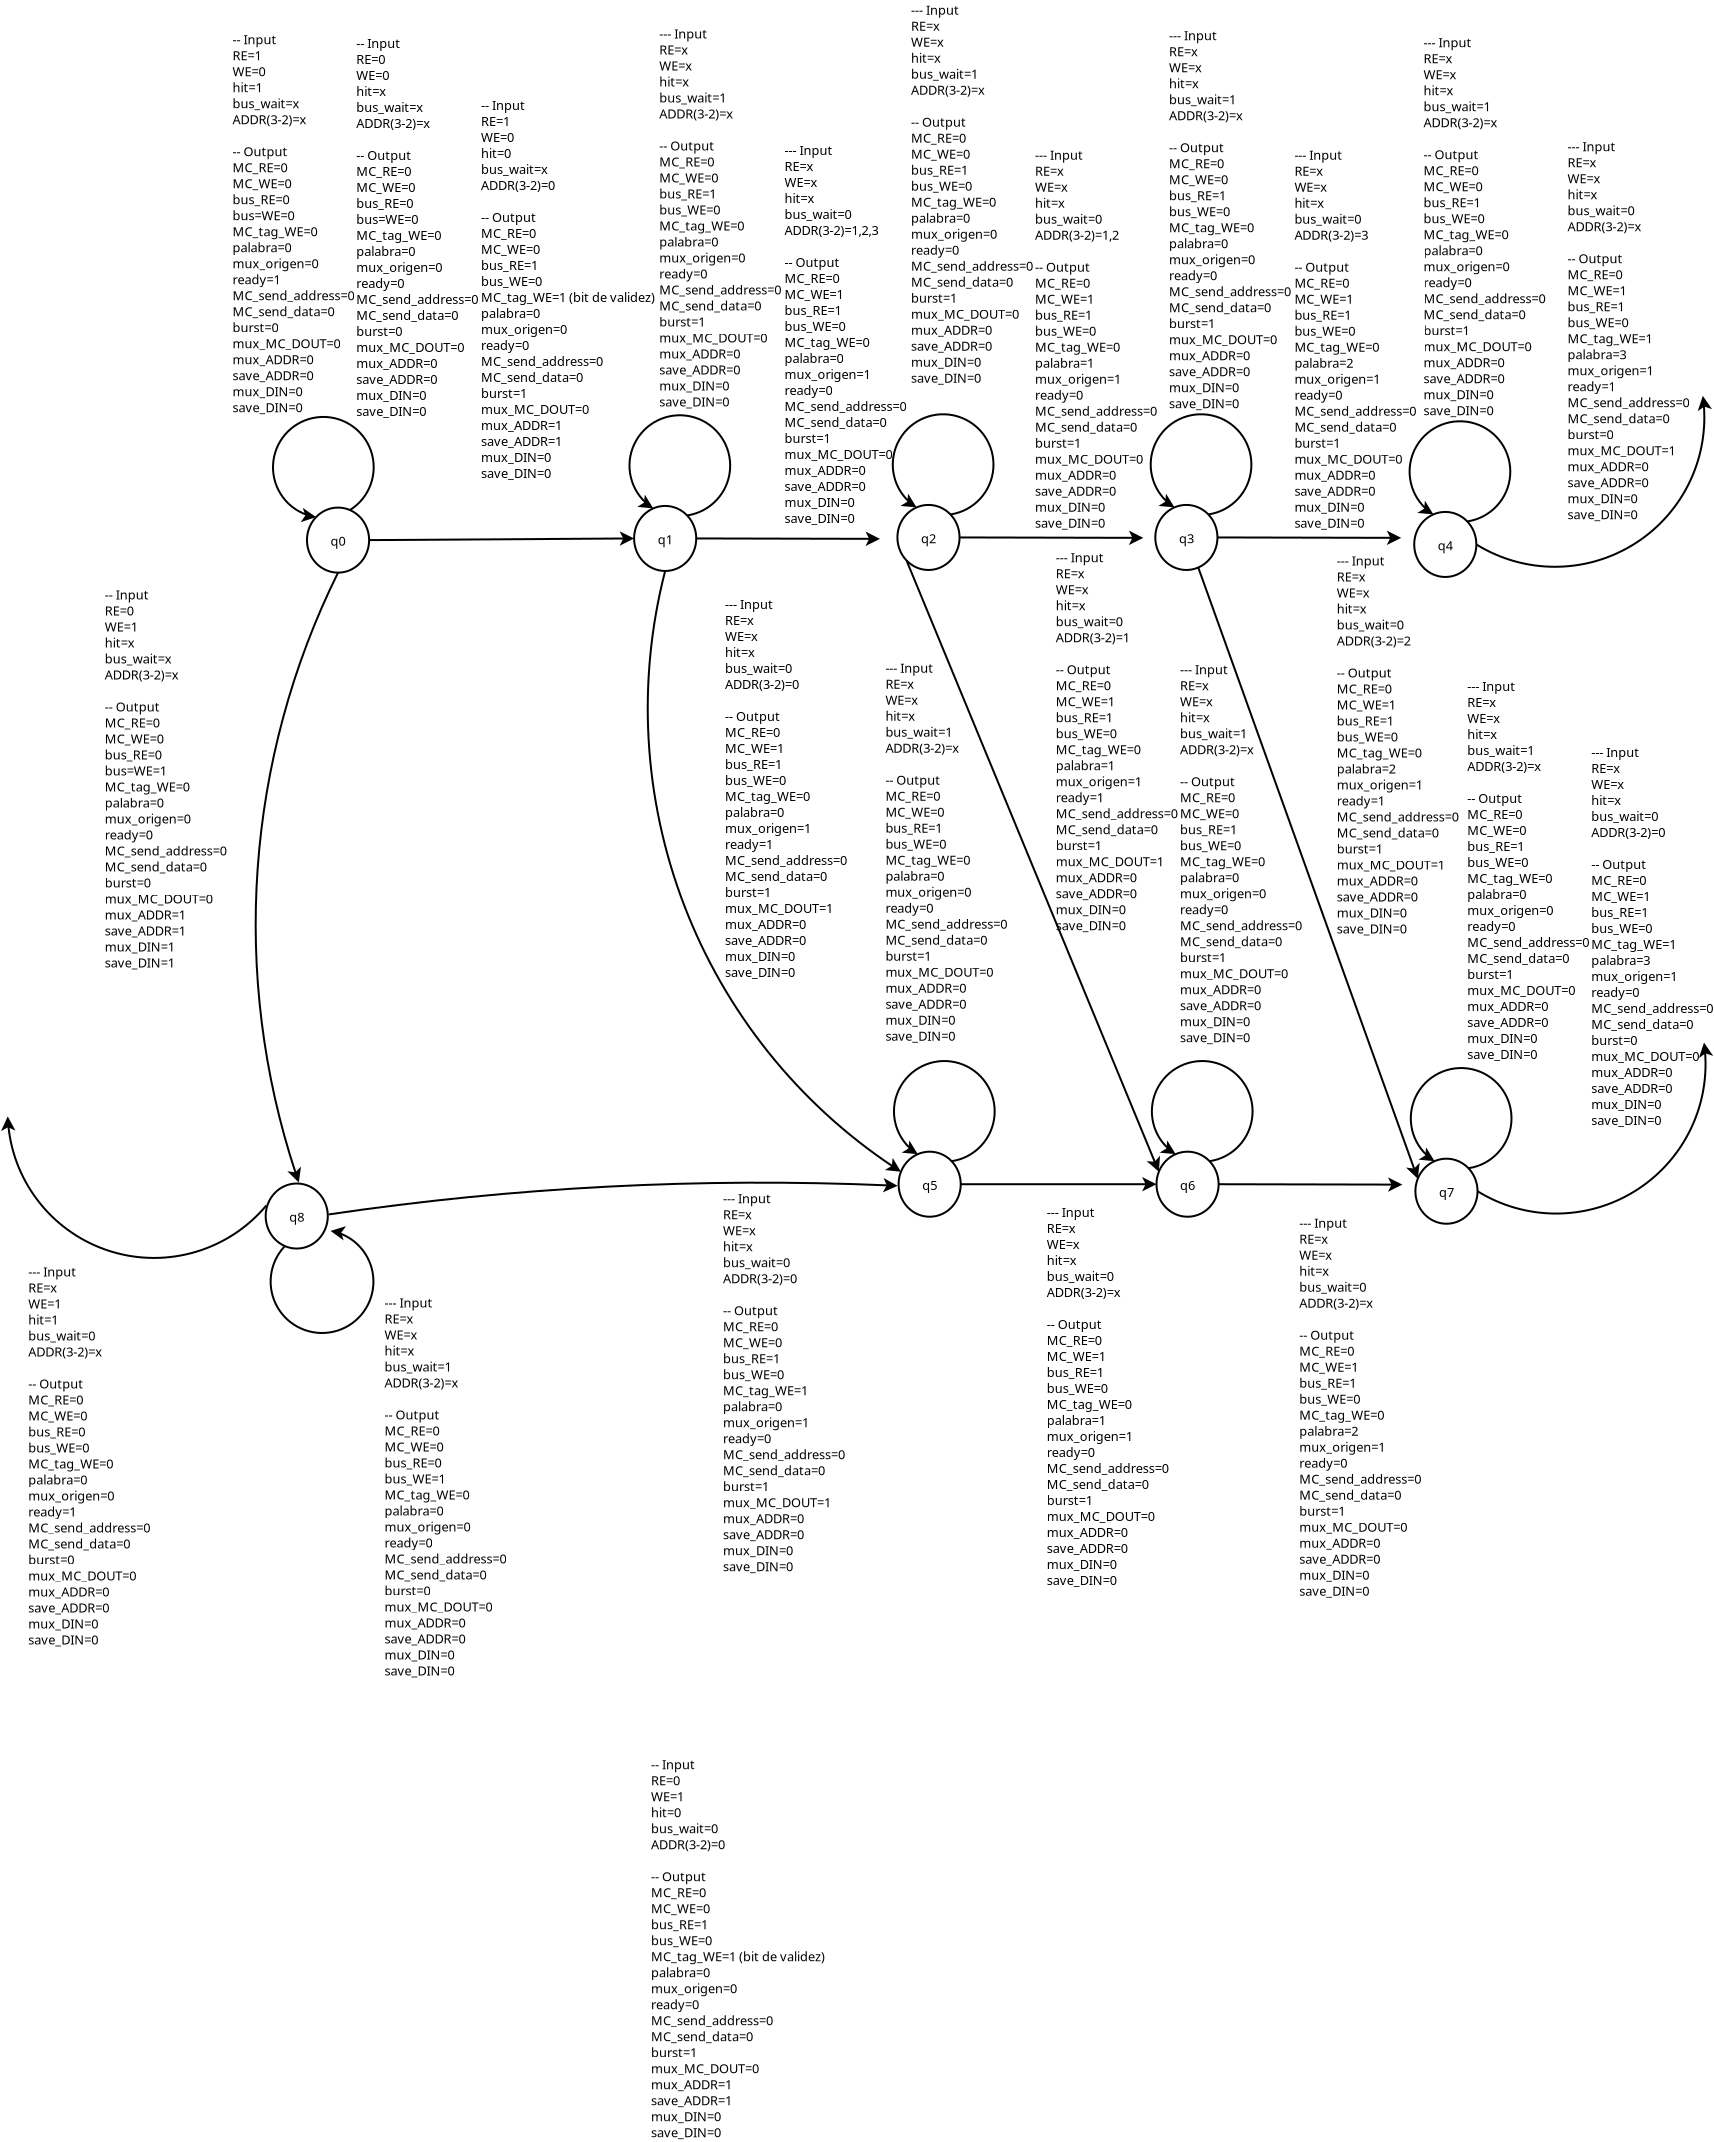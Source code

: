 <?xml version="1.0" encoding="UTF-8"?>
<dia:diagram xmlns:dia="http://www.lysator.liu.se/~alla/dia/">
  <dia:layer name="Fondo" visible="true" active="true">
    <dia:object type="Flowchart - Ellipse" version="0" id="O0">
      <dia:attribute name="obj_pos">
        <dia:point val="-0.003,13.686"/>
      </dia:attribute>
      <dia:attribute name="obj_bb">
        <dia:rectangle val="-0.053,13.636;3.154,16.989"/>
      </dia:attribute>
      <dia:attribute name="elem_corner">
        <dia:point val="-0.003,13.686"/>
      </dia:attribute>
      <dia:attribute name="elem_width">
        <dia:real val="3.107"/>
      </dia:attribute>
      <dia:attribute name="elem_height">
        <dia:real val="3.253"/>
      </dia:attribute>
      <dia:attribute name="show_background">
        <dia:boolean val="true"/>
      </dia:attribute>
      <dia:attribute name="padding">
        <dia:real val="0.354"/>
      </dia:attribute>
      <dia:attribute name="text">
        <dia:composite type="text">
          <dia:attribute name="string">
            <dia:string>#q0#</dia:string>
          </dia:attribute>
          <dia:attribute name="font">
            <dia:font family="sans" style="0" name="Helvetica"/>
          </dia:attribute>
          <dia:attribute name="height">
            <dia:real val="0.8"/>
          </dia:attribute>
          <dia:attribute name="pos">
            <dia:point val="1.55,15.552"/>
          </dia:attribute>
          <dia:attribute name="color">
            <dia:color val="#000000"/>
          </dia:attribute>
          <dia:attribute name="alignment">
            <dia:enum val="1"/>
          </dia:attribute>
        </dia:composite>
      </dia:attribute>
    </dia:object>
    <dia:object type="Flowchart - Ellipse" version="0" id="O1">
      <dia:attribute name="obj_pos">
        <dia:point val="16.353,13.603"/>
      </dia:attribute>
      <dia:attribute name="obj_bb">
        <dia:rectangle val="16.303,13.553;19.509,16.906"/>
      </dia:attribute>
      <dia:attribute name="elem_corner">
        <dia:point val="16.353,13.603"/>
      </dia:attribute>
      <dia:attribute name="elem_width">
        <dia:real val="3.107"/>
      </dia:attribute>
      <dia:attribute name="elem_height">
        <dia:real val="3.253"/>
      </dia:attribute>
      <dia:attribute name="show_background">
        <dia:boolean val="true"/>
      </dia:attribute>
      <dia:attribute name="padding">
        <dia:real val="0.354"/>
      </dia:attribute>
      <dia:attribute name="text">
        <dia:composite type="text">
          <dia:attribute name="string">
            <dia:string>#q1#</dia:string>
          </dia:attribute>
          <dia:attribute name="font">
            <dia:font family="sans" style="0" name="Helvetica"/>
          </dia:attribute>
          <dia:attribute name="height">
            <dia:real val="0.8"/>
          </dia:attribute>
          <dia:attribute name="pos">
            <dia:point val="17.906,15.469"/>
          </dia:attribute>
          <dia:attribute name="color">
            <dia:color val="#000000"/>
          </dia:attribute>
          <dia:attribute name="alignment">
            <dia:enum val="1"/>
          </dia:attribute>
        </dia:composite>
      </dia:attribute>
    </dia:object>
    <dia:object type="Standard - Text" version="1" id="O2">
      <dia:attribute name="obj_pos">
        <dia:point val="-3.731,-9.481"/>
      </dia:attribute>
      <dia:attribute name="obj_bb">
        <dia:rectangle val="-3.731,-10.121;2.179,9.052"/>
      </dia:attribute>
      <dia:attribute name="text">
        <dia:composite type="text">
          <dia:attribute name="string">
            <dia:string>#-- Input
RE=1
WE=0
hit=1
bus_wait=x
ADDR(3-2)=x

-- Output
MC_RE=0
MC_WE=0
bus_RE=0
bus=WE=0
MC_tag_WE=0
palabra=0
mux_origen=0
ready=1
MC_send_address=0
MC_send_data=0
burst=0
mux_MC_DOUT=0
mux_ADDR=0
save_ADDR=0
mux_DIN=0
save_DIN=0#</dia:string>
          </dia:attribute>
          <dia:attribute name="font">
            <dia:font family="sans" style="0" name="Helvetica"/>
          </dia:attribute>
          <dia:attribute name="height">
            <dia:real val="0.8"/>
          </dia:attribute>
          <dia:attribute name="pos">
            <dia:point val="-3.731,-9.481"/>
          </dia:attribute>
          <dia:attribute name="color">
            <dia:color val="#000000"/>
          </dia:attribute>
          <dia:attribute name="alignment">
            <dia:enum val="0"/>
          </dia:attribute>
        </dia:composite>
      </dia:attribute>
      <dia:attribute name="valign">
        <dia:enum val="3"/>
      </dia:attribute>
    </dia:object>
    <dia:object type="Standard - Arc" version="0" id="O3">
      <dia:attribute name="obj_pos">
        <dia:point val="2.145,13.809"/>
      </dia:attribute>
      <dia:attribute name="obj_bb">
        <dia:rectangle val="-1.751,9.103;3.384,14.415"/>
      </dia:attribute>
      <dia:attribute name="conn_endpoints">
        <dia:point val="2.145,13.809"/>
        <dia:point val="0.452,14.162"/>
      </dia:attribute>
      <dia:attribute name="curve_distance">
        <dia:real val="4.882"/>
      </dia:attribute>
      <dia:attribute name="end_arrow">
        <dia:enum val="22"/>
      </dia:attribute>
      <dia:attribute name="end_arrow_length">
        <dia:real val="0.5"/>
      </dia:attribute>
      <dia:attribute name="end_arrow_width">
        <dia:real val="0.5"/>
      </dia:attribute>
      <dia:connections>
        <dia:connection handle="0" to="O0" connection="3"/>
        <dia:connection handle="1" to="O0" connection="6"/>
      </dia:connections>
    </dia:object>
    <dia:object type="Standard - Line" version="0" id="O4">
      <dia:attribute name="obj_pos">
        <dia:point val="3.104,15.312"/>
      </dia:attribute>
      <dia:attribute name="obj_bb">
        <dia:rectangle val="3.054,14.871;16.464,15.595"/>
      </dia:attribute>
      <dia:attribute name="conn_endpoints">
        <dia:point val="3.104,15.312"/>
        <dia:point val="16.353,15.229"/>
      </dia:attribute>
      <dia:attribute name="numcp">
        <dia:int val="1"/>
      </dia:attribute>
      <dia:attribute name="end_arrow">
        <dia:enum val="22"/>
      </dia:attribute>
      <dia:attribute name="end_arrow_length">
        <dia:real val="0.5"/>
      </dia:attribute>
      <dia:attribute name="end_arrow_width">
        <dia:real val="0.5"/>
      </dia:attribute>
      <dia:connections>
        <dia:connection handle="0" to="O0" connection="0"/>
        <dia:connection handle="1" to="O1" connection="8"/>
      </dia:connections>
    </dia:object>
    <dia:object type="Standard - Text" version="1" id="O5">
      <dia:attribute name="obj_pos">
        <dia:point val="8.696,-6.196"/>
      </dia:attribute>
      <dia:attribute name="obj_bb">
        <dia:rectangle val="8.696,-6.836;17.359,12.336"/>
      </dia:attribute>
      <dia:attribute name="text">
        <dia:composite type="text">
          <dia:attribute name="string">
            <dia:string>#-- Input
RE=1
WE=0
hit=0
bus_wait=x
ADDR(3-2)=0

-- Output
MC_RE=0
MC_WE=0
bus_RE=1
bus_WE=0
MC_tag_WE=1 (bit de validez)
palabra=0
mux_origen=0
ready=0
MC_send_address=0
MC_send_data=0
burst=1
mux_MC_DOUT=0
mux_ADDR=1
save_ADDR=1
mux_DIN=0
save_DIN=0#</dia:string>
          </dia:attribute>
          <dia:attribute name="font">
            <dia:font family="sans" style="0" name="Helvetica"/>
          </dia:attribute>
          <dia:attribute name="height">
            <dia:real val="0.8"/>
          </dia:attribute>
          <dia:attribute name="pos">
            <dia:point val="8.696,-6.196"/>
          </dia:attribute>
          <dia:attribute name="color">
            <dia:color val="#000000"/>
          </dia:attribute>
          <dia:attribute name="alignment">
            <dia:enum val="0"/>
          </dia:attribute>
        </dia:composite>
      </dia:attribute>
      <dia:attribute name="valign">
        <dia:enum val="3"/>
      </dia:attribute>
    </dia:object>
    <dia:object type="Standard - Line" version="0" id="O6">
      <dia:attribute name="obj_pos">
        <dia:point val="19.459,15.229"/>
      </dia:attribute>
      <dia:attribute name="obj_bb">
        <dia:rectangle val="19.409,14.887;28.76,15.61"/>
      </dia:attribute>
      <dia:attribute name="conn_endpoints">
        <dia:point val="19.459,15.229"/>
        <dia:point val="28.648,15.25"/>
      </dia:attribute>
      <dia:attribute name="numcp">
        <dia:int val="1"/>
      </dia:attribute>
      <dia:attribute name="end_arrow">
        <dia:enum val="22"/>
      </dia:attribute>
      <dia:attribute name="end_arrow_length">
        <dia:real val="0.5"/>
      </dia:attribute>
      <dia:attribute name="end_arrow_width">
        <dia:real val="0.5"/>
      </dia:attribute>
      <dia:connections>
        <dia:connection handle="0" to="O1" connection="0"/>
      </dia:connections>
    </dia:object>
    <dia:object type="Standard - Arc" version="0" id="O7">
      <dia:attribute name="obj_pos">
        <dia:point val="19.004,14.079"/>
      </dia:attribute>
      <dia:attribute name="obj_bb">
        <dia:rectangle val="16.072,9.02;21.208,14.138"/>
      </dia:attribute>
      <dia:attribute name="conn_endpoints">
        <dia:point val="19.004,14.079"/>
        <dia:point val="17.311,13.726"/>
      </dia:attribute>
      <dia:attribute name="curve_distance">
        <dia:real val="4.882"/>
      </dia:attribute>
      <dia:attribute name="end_arrow">
        <dia:enum val="22"/>
      </dia:attribute>
      <dia:attribute name="end_arrow_length">
        <dia:real val="0.5"/>
      </dia:attribute>
      <dia:attribute name="end_arrow_width">
        <dia:real val="0.5"/>
      </dia:attribute>
      <dia:connections>
        <dia:connection handle="0" to="O1" connection="2"/>
        <dia:connection handle="1" to="O1" connection="5"/>
      </dia:connections>
    </dia:object>
    <dia:object type="Standard - Text" version="1" id="O8">
      <dia:attribute name="obj_pos">
        <dia:point val="17.605,-9.767"/>
      </dia:attribute>
      <dia:attribute name="obj_bb">
        <dia:rectangle val="17.605,-10.407;23.515,8.766"/>
      </dia:attribute>
      <dia:attribute name="text">
        <dia:composite type="text">
          <dia:attribute name="string">
            <dia:string>#--- Input
RE=x
WE=x
hit=x
bus_wait=1
ADDR(3-2)=x

-- Output
MC_RE=0
MC_WE=0
bus_RE=1
bus_WE=0
MC_tag_WE=0
palabra=0
mux_origen=0
ready=0
MC_send_address=0
MC_send_data=0
burst=1
mux_MC_DOUT=0
mux_ADDR=0
save_ADDR=0
mux_DIN=0
save_DIN=0#</dia:string>
          </dia:attribute>
          <dia:attribute name="font">
            <dia:font family="sans" style="0" name="Helvetica"/>
          </dia:attribute>
          <dia:attribute name="height">
            <dia:real val="0.8"/>
          </dia:attribute>
          <dia:attribute name="pos">
            <dia:point val="17.605,-9.767"/>
          </dia:attribute>
          <dia:attribute name="color">
            <dia:color val="#000000"/>
          </dia:attribute>
          <dia:attribute name="alignment">
            <dia:enum val="0"/>
          </dia:attribute>
        </dia:composite>
      </dia:attribute>
      <dia:attribute name="valign">
        <dia:enum val="3"/>
      </dia:attribute>
    </dia:object>
    <dia:object type="Standard - Text" version="1" id="O9">
      <dia:attribute name="obj_pos">
        <dia:point val="23.871,-3.937"/>
      </dia:attribute>
      <dia:attribute name="obj_bb">
        <dia:rectangle val="23.871,-4.577;29.781,14.595"/>
      </dia:attribute>
      <dia:attribute name="text">
        <dia:composite type="text">
          <dia:attribute name="string">
            <dia:string>#--- Input
RE=x
WE=x
hit=x
bus_wait=0
ADDR(3-2)=1,2,3

-- Output
MC_RE=0
MC_WE=1
bus_RE=1
bus_WE=0
MC_tag_WE=0
palabra=0
mux_origen=1
ready=0
MC_send_address=0
MC_send_data=0
burst=1
mux_MC_DOUT=0
mux_ADDR=0
save_ADDR=0
mux_DIN=0
save_DIN=0#</dia:string>
          </dia:attribute>
          <dia:attribute name="font">
            <dia:font family="sans" style="0" name="Helvetica"/>
          </dia:attribute>
          <dia:attribute name="height">
            <dia:real val="0.8"/>
          </dia:attribute>
          <dia:attribute name="pos">
            <dia:point val="23.871,-3.937"/>
          </dia:attribute>
          <dia:attribute name="color">
            <dia:color val="#000000"/>
          </dia:attribute>
          <dia:attribute name="alignment">
            <dia:enum val="0"/>
          </dia:attribute>
        </dia:composite>
      </dia:attribute>
      <dia:attribute name="valign">
        <dia:enum val="3"/>
      </dia:attribute>
    </dia:object>
    <dia:object type="Flowchart - Ellipse" version="0" id="O10">
      <dia:attribute name="obj_pos">
        <dia:point val="29.519,13.553"/>
      </dia:attribute>
      <dia:attribute name="obj_bb">
        <dia:rectangle val="29.469,13.503;32.675,16.856"/>
      </dia:attribute>
      <dia:attribute name="elem_corner">
        <dia:point val="29.519,13.553"/>
      </dia:attribute>
      <dia:attribute name="elem_width">
        <dia:real val="3.107"/>
      </dia:attribute>
      <dia:attribute name="elem_height">
        <dia:real val="3.253"/>
      </dia:attribute>
      <dia:attribute name="show_background">
        <dia:boolean val="true"/>
      </dia:attribute>
      <dia:attribute name="padding">
        <dia:real val="0.354"/>
      </dia:attribute>
      <dia:attribute name="text">
        <dia:composite type="text">
          <dia:attribute name="string">
            <dia:string>#q2#</dia:string>
          </dia:attribute>
          <dia:attribute name="font">
            <dia:font family="sans" style="0" name="Helvetica"/>
          </dia:attribute>
          <dia:attribute name="height">
            <dia:real val="0.8"/>
          </dia:attribute>
          <dia:attribute name="pos">
            <dia:point val="31.072,15.419"/>
          </dia:attribute>
          <dia:attribute name="color">
            <dia:color val="#000000"/>
          </dia:attribute>
          <dia:attribute name="alignment">
            <dia:enum val="1"/>
          </dia:attribute>
        </dia:composite>
      </dia:attribute>
    </dia:object>
    <dia:object type="Standard - Line" version="0" id="O11">
      <dia:attribute name="obj_pos">
        <dia:point val="32.625,15.179"/>
      </dia:attribute>
      <dia:attribute name="obj_bb">
        <dia:rectangle val="32.575,14.837;41.926,15.56"/>
      </dia:attribute>
      <dia:attribute name="conn_endpoints">
        <dia:point val="32.625,15.179"/>
        <dia:point val="41.814,15.2"/>
      </dia:attribute>
      <dia:attribute name="numcp">
        <dia:int val="1"/>
      </dia:attribute>
      <dia:attribute name="end_arrow">
        <dia:enum val="22"/>
      </dia:attribute>
      <dia:attribute name="end_arrow_length">
        <dia:real val="0.5"/>
      </dia:attribute>
      <dia:attribute name="end_arrow_width">
        <dia:real val="0.5"/>
      </dia:attribute>
      <dia:connections>
        <dia:connection handle="0" to="O10" connection="0"/>
      </dia:connections>
    </dia:object>
    <dia:object type="Standard - Arc" version="0" id="O12">
      <dia:attribute name="obj_pos">
        <dia:point val="32.17,14.029"/>
      </dia:attribute>
      <dia:attribute name="obj_bb">
        <dia:rectangle val="29.238,8.97;34.374,14.088"/>
      </dia:attribute>
      <dia:attribute name="conn_endpoints">
        <dia:point val="32.17,14.029"/>
        <dia:point val="30.477,13.677"/>
      </dia:attribute>
      <dia:attribute name="curve_distance">
        <dia:real val="4.882"/>
      </dia:attribute>
      <dia:attribute name="end_arrow">
        <dia:enum val="22"/>
      </dia:attribute>
      <dia:attribute name="end_arrow_length">
        <dia:real val="0.5"/>
      </dia:attribute>
      <dia:attribute name="end_arrow_width">
        <dia:real val="0.5"/>
      </dia:attribute>
      <dia:connections>
        <dia:connection handle="0" to="O10" connection="2"/>
        <dia:connection handle="1" to="O10" connection="5"/>
      </dia:connections>
    </dia:object>
    <dia:object type="Standard - Text" version="1" id="O13">
      <dia:attribute name="obj_pos">
        <dia:point val="30.201,-10.958"/>
      </dia:attribute>
      <dia:attribute name="obj_bb">
        <dia:rectangle val="30.201,-11.598;36.111,7.574"/>
      </dia:attribute>
      <dia:attribute name="text">
        <dia:composite type="text">
          <dia:attribute name="string">
            <dia:string>#--- Input
RE=x
WE=x
hit=x
bus_wait=1
ADDR(3-2)=x

-- Output
MC_RE=0
MC_WE=0
bus_RE=1
bus_WE=0
MC_tag_WE=0
palabra=0
mux_origen=0
ready=0
MC_send_address=0
MC_send_data=0
burst=1
mux_MC_DOUT=0
mux_ADDR=0
save_ADDR=0
mux_DIN=0
save_DIN=0#</dia:string>
          </dia:attribute>
          <dia:attribute name="font">
            <dia:font family="sans" style="0" name="Helvetica"/>
          </dia:attribute>
          <dia:attribute name="height">
            <dia:real val="0.8"/>
          </dia:attribute>
          <dia:attribute name="pos">
            <dia:point val="30.201,-10.958"/>
          </dia:attribute>
          <dia:attribute name="color">
            <dia:color val="#000000"/>
          </dia:attribute>
          <dia:attribute name="alignment">
            <dia:enum val="0"/>
          </dia:attribute>
        </dia:composite>
      </dia:attribute>
      <dia:attribute name="valign">
        <dia:enum val="3"/>
      </dia:attribute>
    </dia:object>
    <dia:object type="Standard - Text" version="1" id="O14">
      <dia:attribute name="obj_pos">
        <dia:point val="36.401,-3.704"/>
      </dia:attribute>
      <dia:attribute name="obj_bb">
        <dia:rectangle val="36.401,-4.344;42.311,14.828"/>
      </dia:attribute>
      <dia:attribute name="text">
        <dia:composite type="text">
          <dia:attribute name="string">
            <dia:string>#--- Input
RE=x
WE=x
hit=x
bus_wait=0
ADDR(3-2)=1,2

-- Output
MC_RE=0
MC_WE=1
bus_RE=1
bus_WE=0
MC_tag_WE=0
palabra=1
mux_origen=1
ready=0
MC_send_address=0
MC_send_data=0
burst=1
mux_MC_DOUT=0
mux_ADDR=0
save_ADDR=0
mux_DIN=0
save_DIN=0#</dia:string>
          </dia:attribute>
          <dia:attribute name="font">
            <dia:font family="sans" style="0" name="Helvetica"/>
          </dia:attribute>
          <dia:attribute name="height">
            <dia:real val="0.8"/>
          </dia:attribute>
          <dia:attribute name="pos">
            <dia:point val="36.401,-3.704"/>
          </dia:attribute>
          <dia:attribute name="color">
            <dia:color val="#000000"/>
          </dia:attribute>
          <dia:attribute name="alignment">
            <dia:enum val="0"/>
          </dia:attribute>
        </dia:composite>
      </dia:attribute>
      <dia:attribute name="valign">
        <dia:enum val="3"/>
      </dia:attribute>
    </dia:object>
    <dia:object type="Flowchart - Ellipse" version="0" id="O15">
      <dia:attribute name="obj_pos">
        <dia:point val="42.414,13.553"/>
      </dia:attribute>
      <dia:attribute name="obj_bb">
        <dia:rectangle val="42.364,13.503;45.57,16.856"/>
      </dia:attribute>
      <dia:attribute name="elem_corner">
        <dia:point val="42.414,13.553"/>
      </dia:attribute>
      <dia:attribute name="elem_width">
        <dia:real val="3.107"/>
      </dia:attribute>
      <dia:attribute name="elem_height">
        <dia:real val="3.253"/>
      </dia:attribute>
      <dia:attribute name="show_background">
        <dia:boolean val="true"/>
      </dia:attribute>
      <dia:attribute name="padding">
        <dia:real val="0.354"/>
      </dia:attribute>
      <dia:attribute name="text">
        <dia:composite type="text">
          <dia:attribute name="string">
            <dia:string>#q3#</dia:string>
          </dia:attribute>
          <dia:attribute name="font">
            <dia:font family="sans" style="0" name="Helvetica"/>
          </dia:attribute>
          <dia:attribute name="height">
            <dia:real val="0.8"/>
          </dia:attribute>
          <dia:attribute name="pos">
            <dia:point val="43.967,15.419"/>
          </dia:attribute>
          <dia:attribute name="color">
            <dia:color val="#000000"/>
          </dia:attribute>
          <dia:attribute name="alignment">
            <dia:enum val="1"/>
          </dia:attribute>
        </dia:composite>
      </dia:attribute>
    </dia:object>
    <dia:object type="Standard - Line" version="0" id="O16">
      <dia:attribute name="obj_pos">
        <dia:point val="45.52,15.179"/>
      </dia:attribute>
      <dia:attribute name="obj_bb">
        <dia:rectangle val="45.47,14.837;54.821,15.56"/>
      </dia:attribute>
      <dia:attribute name="conn_endpoints">
        <dia:point val="45.52,15.179"/>
        <dia:point val="54.709,15.2"/>
      </dia:attribute>
      <dia:attribute name="numcp">
        <dia:int val="1"/>
      </dia:attribute>
      <dia:attribute name="end_arrow">
        <dia:enum val="22"/>
      </dia:attribute>
      <dia:attribute name="end_arrow_length">
        <dia:real val="0.5"/>
      </dia:attribute>
      <dia:attribute name="end_arrow_width">
        <dia:real val="0.5"/>
      </dia:attribute>
      <dia:connections>
        <dia:connection handle="0" to="O15" connection="0"/>
      </dia:connections>
    </dia:object>
    <dia:object type="Standard - Arc" version="0" id="O17">
      <dia:attribute name="obj_pos">
        <dia:point val="45.065,14.029"/>
      </dia:attribute>
      <dia:attribute name="obj_bb">
        <dia:rectangle val="42.133,8.97;47.269,14.088"/>
      </dia:attribute>
      <dia:attribute name="conn_endpoints">
        <dia:point val="45.065,14.029"/>
        <dia:point val="43.373,13.677"/>
      </dia:attribute>
      <dia:attribute name="curve_distance">
        <dia:real val="4.882"/>
      </dia:attribute>
      <dia:attribute name="end_arrow">
        <dia:enum val="22"/>
      </dia:attribute>
      <dia:attribute name="end_arrow_length">
        <dia:real val="0.5"/>
      </dia:attribute>
      <dia:attribute name="end_arrow_width">
        <dia:real val="0.5"/>
      </dia:attribute>
      <dia:connections>
        <dia:connection handle="0" to="O15" connection="2"/>
        <dia:connection handle="1" to="O15" connection="5"/>
      </dia:connections>
    </dia:object>
    <dia:object type="Standard - Text" version="1" id="O18">
      <dia:attribute name="obj_pos">
        <dia:point val="43.096,-9.685"/>
      </dia:attribute>
      <dia:attribute name="obj_bb">
        <dia:rectangle val="43.096,-10.325;49.006,8.847"/>
      </dia:attribute>
      <dia:attribute name="text">
        <dia:composite type="text">
          <dia:attribute name="string">
            <dia:string>#--- Input
RE=x
WE=x
hit=x
bus_wait=1
ADDR(3-2)=x

-- Output
MC_RE=0
MC_WE=0
bus_RE=1
bus_WE=0
MC_tag_WE=0
palabra=0
mux_origen=0
ready=0
MC_send_address=0
MC_send_data=0
burst=1
mux_MC_DOUT=0
mux_ADDR=0
save_ADDR=0
mux_DIN=0
save_DIN=0#</dia:string>
          </dia:attribute>
          <dia:attribute name="font">
            <dia:font family="sans" style="0" name="Helvetica"/>
          </dia:attribute>
          <dia:attribute name="height">
            <dia:real val="0.8"/>
          </dia:attribute>
          <dia:attribute name="pos">
            <dia:point val="43.096,-9.685"/>
          </dia:attribute>
          <dia:attribute name="color">
            <dia:color val="#000000"/>
          </dia:attribute>
          <dia:attribute name="alignment">
            <dia:enum val="0"/>
          </dia:attribute>
        </dia:composite>
      </dia:attribute>
      <dia:attribute name="valign">
        <dia:enum val="3"/>
      </dia:attribute>
    </dia:object>
    <dia:object type="Standard - Text" version="1" id="O19">
      <dia:attribute name="obj_pos">
        <dia:point val="49.367,-3.704"/>
      </dia:attribute>
      <dia:attribute name="obj_bb">
        <dia:rectangle val="49.367,-4.344;55.277,14.828"/>
      </dia:attribute>
      <dia:attribute name="text">
        <dia:composite type="text">
          <dia:attribute name="string">
            <dia:string>#--- Input
RE=x
WE=x
hit=x
bus_wait=0
ADDR(3-2)=3

-- Output
MC_RE=0
MC_WE=1
bus_RE=1
bus_WE=0
MC_tag_WE=0
palabra=2
mux_origen=1
ready=0
MC_send_address=0
MC_send_data=0
burst=1
mux_MC_DOUT=0
mux_ADDR=0
save_ADDR=0
mux_DIN=0
save_DIN=0#</dia:string>
          </dia:attribute>
          <dia:attribute name="font">
            <dia:font family="sans" style="0" name="Helvetica"/>
          </dia:attribute>
          <dia:attribute name="height">
            <dia:real val="0.8"/>
          </dia:attribute>
          <dia:attribute name="pos">
            <dia:point val="49.367,-3.704"/>
          </dia:attribute>
          <dia:attribute name="color">
            <dia:color val="#000000"/>
          </dia:attribute>
          <dia:attribute name="alignment">
            <dia:enum val="0"/>
          </dia:attribute>
        </dia:composite>
      </dia:attribute>
      <dia:attribute name="valign">
        <dia:enum val="3"/>
      </dia:attribute>
    </dia:object>
    <dia:object type="Flowchart - Ellipse" version="0" id="O20">
      <dia:attribute name="obj_pos">
        <dia:point val="55.359,13.903"/>
      </dia:attribute>
      <dia:attribute name="obj_bb">
        <dia:rectangle val="55.309,13.853;58.515,17.206"/>
      </dia:attribute>
      <dia:attribute name="elem_corner">
        <dia:point val="55.359,13.903"/>
      </dia:attribute>
      <dia:attribute name="elem_width">
        <dia:real val="3.107"/>
      </dia:attribute>
      <dia:attribute name="elem_height">
        <dia:real val="3.253"/>
      </dia:attribute>
      <dia:attribute name="show_background">
        <dia:boolean val="true"/>
      </dia:attribute>
      <dia:attribute name="padding">
        <dia:real val="0.354"/>
      </dia:attribute>
      <dia:attribute name="text">
        <dia:composite type="text">
          <dia:attribute name="string">
            <dia:string>#q4#</dia:string>
          </dia:attribute>
          <dia:attribute name="font">
            <dia:font family="sans" style="0" name="Helvetica"/>
          </dia:attribute>
          <dia:attribute name="height">
            <dia:real val="0.8"/>
          </dia:attribute>
          <dia:attribute name="pos">
            <dia:point val="56.912,15.769"/>
          </dia:attribute>
          <dia:attribute name="color">
            <dia:color val="#000000"/>
          </dia:attribute>
          <dia:attribute name="alignment">
            <dia:enum val="1"/>
          </dia:attribute>
        </dia:composite>
      </dia:attribute>
    </dia:object>
    <dia:object type="Standard - Arc" version="0" id="O21">
      <dia:attribute name="obj_pos">
        <dia:point val="58.01,14.379"/>
      </dia:attribute>
      <dia:attribute name="obj_bb">
        <dia:rectangle val="55.078,9.32;60.214,14.438"/>
      </dia:attribute>
      <dia:attribute name="conn_endpoints">
        <dia:point val="58.01,14.379"/>
        <dia:point val="56.318,14.027"/>
      </dia:attribute>
      <dia:attribute name="curve_distance">
        <dia:real val="4.882"/>
      </dia:attribute>
      <dia:attribute name="end_arrow">
        <dia:enum val="22"/>
      </dia:attribute>
      <dia:attribute name="end_arrow_length">
        <dia:real val="0.5"/>
      </dia:attribute>
      <dia:attribute name="end_arrow_width">
        <dia:real val="0.5"/>
      </dia:attribute>
      <dia:connections>
        <dia:connection handle="0" to="O20" connection="2"/>
        <dia:connection handle="1" to="O20" connection="5"/>
      </dia:connections>
    </dia:object>
    <dia:object type="Standard - Text" version="1" id="O22">
      <dia:attribute name="obj_pos">
        <dia:point val="55.829,-9.335"/>
      </dia:attribute>
      <dia:attribute name="obj_bb">
        <dia:rectangle val="55.829,-9.975;61.739,9.197"/>
      </dia:attribute>
      <dia:attribute name="text">
        <dia:composite type="text">
          <dia:attribute name="string">
            <dia:string>#--- Input
RE=x
WE=x
hit=x
bus_wait=1
ADDR(3-2)=x

-- Output
MC_RE=0
MC_WE=0
bus_RE=1
bus_WE=0
MC_tag_WE=0
palabra=0
mux_origen=0
ready=0
MC_send_address=0
MC_send_data=0
burst=1
mux_MC_DOUT=0
mux_ADDR=0
save_ADDR=0
mux_DIN=0
save_DIN=0#</dia:string>
          </dia:attribute>
          <dia:attribute name="font">
            <dia:font family="sans" style="0" name="Helvetica"/>
          </dia:attribute>
          <dia:attribute name="height">
            <dia:real val="0.8"/>
          </dia:attribute>
          <dia:attribute name="pos">
            <dia:point val="55.829,-9.335"/>
          </dia:attribute>
          <dia:attribute name="color">
            <dia:color val="#000000"/>
          </dia:attribute>
          <dia:attribute name="alignment">
            <dia:enum val="0"/>
          </dia:attribute>
        </dia:composite>
      </dia:attribute>
      <dia:attribute name="valign">
        <dia:enum val="3"/>
      </dia:attribute>
    </dia:object>
    <dia:object type="Standard - Text" version="1" id="O23">
      <dia:attribute name="obj_pos">
        <dia:point val="63.019,-4.132"/>
      </dia:attribute>
      <dia:attribute name="obj_bb">
        <dia:rectangle val="63.019,-4.772;68.929,14.401"/>
      </dia:attribute>
      <dia:attribute name="text">
        <dia:composite type="text">
          <dia:attribute name="string">
            <dia:string>#--- Input
RE=x
WE=x
hit=x
bus_wait=0
ADDR(3-2)=x

-- Output
MC_RE=0
MC_WE=1
bus_RE=1
bus_WE=0
MC_tag_WE=1
palabra=3
mux_origen=1
ready=1
MC_send_address=0
MC_send_data=0
burst=0
mux_MC_DOUT=1
mux_ADDR=0
save_ADDR=0
mux_DIN=0
save_DIN=0#</dia:string>
          </dia:attribute>
          <dia:attribute name="font">
            <dia:font family="sans" style="0" name="Helvetica"/>
          </dia:attribute>
          <dia:attribute name="height">
            <dia:real val="0.8"/>
          </dia:attribute>
          <dia:attribute name="pos">
            <dia:point val="63.019,-4.132"/>
          </dia:attribute>
          <dia:attribute name="color">
            <dia:color val="#000000"/>
          </dia:attribute>
          <dia:attribute name="alignment">
            <dia:enum val="0"/>
          </dia:attribute>
        </dia:composite>
      </dia:attribute>
      <dia:attribute name="valign">
        <dia:enum val="3"/>
      </dia:attribute>
    </dia:object>
    <dia:object type="Standard - Arc" version="0" id="O24">
      <dia:attribute name="obj_pos">
        <dia:point val="58.465,15.529"/>
      </dia:attribute>
      <dia:attribute name="obj_bb">
        <dia:rectangle val="58.396,8.031;70.251,16.697"/>
      </dia:attribute>
      <dia:attribute name="conn_endpoints">
        <dia:point val="58.465,15.529"/>
        <dia:point val="69.788,8.1"/>
      </dia:attribute>
      <dia:attribute name="curve_distance">
        <dia:real val="4.315"/>
      </dia:attribute>
      <dia:attribute name="end_arrow">
        <dia:enum val="22"/>
      </dia:attribute>
      <dia:attribute name="end_arrow_length">
        <dia:real val="0.5"/>
      </dia:attribute>
      <dia:attribute name="end_arrow_width">
        <dia:real val="0.5"/>
      </dia:attribute>
      <dia:connections>
        <dia:connection handle="0" to="O20" connection="0"/>
      </dia:connections>
    </dia:object>
    <dia:object type="Standard - Text" version="1" id="O25">
      <dia:attribute name="obj_pos">
        <dia:point val="20.902,18.761"/>
      </dia:attribute>
      <dia:attribute name="obj_bb">
        <dia:rectangle val="20.902,18.121;26.812,37.294"/>
      </dia:attribute>
      <dia:attribute name="text">
        <dia:composite type="text">
          <dia:attribute name="string">
            <dia:string>#--- Input
RE=x
WE=x
hit=x
bus_wait=0
ADDR(3-2)=0

-- Output
MC_RE=0
MC_WE=1
bus_RE=1
bus_WE=0
MC_tag_WE=0
palabra=0
mux_origen=1
ready=1
MC_send_address=0
MC_send_data=0
burst=1
mux_MC_DOUT=1
mux_ADDR=0
save_ADDR=0
mux_DIN=0
save_DIN=0#</dia:string>
          </dia:attribute>
          <dia:attribute name="font">
            <dia:font family="sans" style="0" name="Helvetica"/>
          </dia:attribute>
          <dia:attribute name="height">
            <dia:real val="0.8"/>
          </dia:attribute>
          <dia:attribute name="pos">
            <dia:point val="20.902,18.761"/>
          </dia:attribute>
          <dia:attribute name="color">
            <dia:color val="#000000"/>
          </dia:attribute>
          <dia:attribute name="alignment">
            <dia:enum val="0"/>
          </dia:attribute>
        </dia:composite>
      </dia:attribute>
      <dia:attribute name="valign">
        <dia:enum val="3"/>
      </dia:attribute>
    </dia:object>
    <dia:object type="Flowchart - Ellipse" version="0" id="O26">
      <dia:attribute name="obj_pos">
        <dia:point val="29.578,45.891"/>
      </dia:attribute>
      <dia:attribute name="obj_bb">
        <dia:rectangle val="29.528,45.841;32.735,49.194"/>
      </dia:attribute>
      <dia:attribute name="elem_corner">
        <dia:point val="29.578,45.891"/>
      </dia:attribute>
      <dia:attribute name="elem_width">
        <dia:real val="3.107"/>
      </dia:attribute>
      <dia:attribute name="elem_height">
        <dia:real val="3.253"/>
      </dia:attribute>
      <dia:attribute name="show_background">
        <dia:boolean val="true"/>
      </dia:attribute>
      <dia:attribute name="padding">
        <dia:real val="0.354"/>
      </dia:attribute>
      <dia:attribute name="text">
        <dia:composite type="text">
          <dia:attribute name="string">
            <dia:string>#q5#</dia:string>
          </dia:attribute>
          <dia:attribute name="font">
            <dia:font family="sans" style="0" name="Helvetica"/>
          </dia:attribute>
          <dia:attribute name="height">
            <dia:real val="0.8"/>
          </dia:attribute>
          <dia:attribute name="pos">
            <dia:point val="31.131,47.758"/>
          </dia:attribute>
          <dia:attribute name="color">
            <dia:color val="#000000"/>
          </dia:attribute>
          <dia:attribute name="alignment">
            <dia:enum val="1"/>
          </dia:attribute>
        </dia:composite>
      </dia:attribute>
    </dia:object>
    <dia:object type="Standard - Line" version="0" id="O27">
      <dia:attribute name="obj_pos">
        <dia:point val="32.685,47.518"/>
      </dia:attribute>
      <dia:attribute name="obj_bb">
        <dia:rectangle val="32.635,47.156;42.585,47.88"/>
      </dia:attribute>
      <dia:attribute name="conn_endpoints">
        <dia:point val="32.685,47.518"/>
        <dia:point val="42.473,47.518"/>
      </dia:attribute>
      <dia:attribute name="numcp">
        <dia:int val="1"/>
      </dia:attribute>
      <dia:attribute name="end_arrow">
        <dia:enum val="22"/>
      </dia:attribute>
      <dia:attribute name="end_arrow_length">
        <dia:real val="0.5"/>
      </dia:attribute>
      <dia:attribute name="end_arrow_width">
        <dia:real val="0.5"/>
      </dia:attribute>
      <dia:connections>
        <dia:connection handle="0" to="O26" connection="0"/>
        <dia:connection handle="1" to="O31" connection="8"/>
      </dia:connections>
    </dia:object>
    <dia:object type="Standard - Arc" version="0" id="O28">
      <dia:attribute name="obj_pos">
        <dia:point val="32.23,46.367"/>
      </dia:attribute>
      <dia:attribute name="obj_bb">
        <dia:rectangle val="29.298,41.309;34.433,46.427"/>
      </dia:attribute>
      <dia:attribute name="conn_endpoints">
        <dia:point val="32.23,46.367"/>
        <dia:point val="30.537,46.015"/>
      </dia:attribute>
      <dia:attribute name="curve_distance">
        <dia:real val="4.882"/>
      </dia:attribute>
      <dia:attribute name="end_arrow">
        <dia:enum val="22"/>
      </dia:attribute>
      <dia:attribute name="end_arrow_length">
        <dia:real val="0.5"/>
      </dia:attribute>
      <dia:attribute name="end_arrow_width">
        <dia:real val="0.5"/>
      </dia:attribute>
      <dia:connections>
        <dia:connection handle="0" to="O26" connection="2"/>
        <dia:connection handle="1" to="O26" connection="5"/>
      </dia:connections>
    </dia:object>
    <dia:object type="Standard - Text" version="1" id="O29">
      <dia:attribute name="obj_pos">
        <dia:point val="28.917,21.946"/>
      </dia:attribute>
      <dia:attribute name="obj_bb">
        <dia:rectangle val="28.917,21.306;34.827,40.478"/>
      </dia:attribute>
      <dia:attribute name="text">
        <dia:composite type="text">
          <dia:attribute name="string">
            <dia:string>#--- Input
RE=x
WE=x
hit=x
bus_wait=1
ADDR(3-2)=x

-- Output
MC_RE=0
MC_WE=0
bus_RE=1
bus_WE=0
MC_tag_WE=0
palabra=0
mux_origen=0
ready=0
MC_send_address=0
MC_send_data=0
burst=1
mux_MC_DOUT=0
mux_ADDR=0
save_ADDR=0
mux_DIN=0
save_DIN=0#</dia:string>
          </dia:attribute>
          <dia:attribute name="font">
            <dia:font family="sans" style="0" name="Helvetica"/>
          </dia:attribute>
          <dia:attribute name="height">
            <dia:real val="0.8"/>
          </dia:attribute>
          <dia:attribute name="pos">
            <dia:point val="28.917,21.946"/>
          </dia:attribute>
          <dia:attribute name="color">
            <dia:color val="#000000"/>
          </dia:attribute>
          <dia:attribute name="alignment">
            <dia:enum val="0"/>
          </dia:attribute>
        </dia:composite>
      </dia:attribute>
      <dia:attribute name="valign">
        <dia:enum val="3"/>
      </dia:attribute>
    </dia:object>
    <dia:object type="Standard - Text" version="1" id="O30">
      <dia:attribute name="obj_pos">
        <dia:point val="36.986,49.162"/>
      </dia:attribute>
      <dia:attribute name="obj_bb">
        <dia:rectangle val="36.986,48.522;42.896,67.694"/>
      </dia:attribute>
      <dia:attribute name="text">
        <dia:composite type="text">
          <dia:attribute name="string">
            <dia:string>#--- Input
RE=x
WE=x
hit=x
bus_wait=0
ADDR(3-2)=x

-- Output
MC_RE=0
MC_WE=1
bus_RE=1
bus_WE=0
MC_tag_WE=0
palabra=1
mux_origen=1
ready=0
MC_send_address=0
MC_send_data=0
burst=1
mux_MC_DOUT=0
mux_ADDR=0
save_ADDR=0
mux_DIN=0
save_DIN=0#</dia:string>
          </dia:attribute>
          <dia:attribute name="font">
            <dia:font family="sans" style="0" name="Helvetica"/>
          </dia:attribute>
          <dia:attribute name="height">
            <dia:real val="0.8"/>
          </dia:attribute>
          <dia:attribute name="pos">
            <dia:point val="36.986,49.162"/>
          </dia:attribute>
          <dia:attribute name="color">
            <dia:color val="#000000"/>
          </dia:attribute>
          <dia:attribute name="alignment">
            <dia:enum val="0"/>
          </dia:attribute>
        </dia:composite>
      </dia:attribute>
      <dia:attribute name="valign">
        <dia:enum val="3"/>
      </dia:attribute>
    </dia:object>
    <dia:object type="Flowchart - Ellipse" version="0" id="O31">
      <dia:attribute name="obj_pos">
        <dia:point val="42.473,45.891"/>
      </dia:attribute>
      <dia:attribute name="obj_bb">
        <dia:rectangle val="42.423,45.841;45.63,49.194"/>
      </dia:attribute>
      <dia:attribute name="elem_corner">
        <dia:point val="42.473,45.891"/>
      </dia:attribute>
      <dia:attribute name="elem_width">
        <dia:real val="3.107"/>
      </dia:attribute>
      <dia:attribute name="elem_height">
        <dia:real val="3.253"/>
      </dia:attribute>
      <dia:attribute name="show_background">
        <dia:boolean val="true"/>
      </dia:attribute>
      <dia:attribute name="padding">
        <dia:real val="0.354"/>
      </dia:attribute>
      <dia:attribute name="text">
        <dia:composite type="text">
          <dia:attribute name="string">
            <dia:string>#q6#</dia:string>
          </dia:attribute>
          <dia:attribute name="font">
            <dia:font family="sans" style="0" name="Helvetica"/>
          </dia:attribute>
          <dia:attribute name="height">
            <dia:real val="0.8"/>
          </dia:attribute>
          <dia:attribute name="pos">
            <dia:point val="44.026,47.758"/>
          </dia:attribute>
          <dia:attribute name="color">
            <dia:color val="#000000"/>
          </dia:attribute>
          <dia:attribute name="alignment">
            <dia:enum val="1"/>
          </dia:attribute>
        </dia:composite>
      </dia:attribute>
    </dia:object>
    <dia:object type="Standard - Line" version="0" id="O32">
      <dia:attribute name="obj_pos">
        <dia:point val="45.58,47.518"/>
      </dia:attribute>
      <dia:attribute name="obj_bb">
        <dia:rectangle val="45.53,47.175;54.881,47.899"/>
      </dia:attribute>
      <dia:attribute name="conn_endpoints">
        <dia:point val="45.58,47.518"/>
        <dia:point val="54.769,47.538"/>
      </dia:attribute>
      <dia:attribute name="numcp">
        <dia:int val="1"/>
      </dia:attribute>
      <dia:attribute name="end_arrow">
        <dia:enum val="22"/>
      </dia:attribute>
      <dia:attribute name="end_arrow_length">
        <dia:real val="0.5"/>
      </dia:attribute>
      <dia:attribute name="end_arrow_width">
        <dia:real val="0.5"/>
      </dia:attribute>
      <dia:connections>
        <dia:connection handle="0" to="O31" connection="0"/>
      </dia:connections>
    </dia:object>
    <dia:object type="Standard - Arc" version="0" id="O33">
      <dia:attribute name="obj_pos">
        <dia:point val="45.125,46.367"/>
      </dia:attribute>
      <dia:attribute name="obj_bb">
        <dia:rectangle val="42.193,41.309;47.328,46.427"/>
      </dia:attribute>
      <dia:attribute name="conn_endpoints">
        <dia:point val="45.125,46.367"/>
        <dia:point val="43.432,46.015"/>
      </dia:attribute>
      <dia:attribute name="curve_distance">
        <dia:real val="4.882"/>
      </dia:attribute>
      <dia:attribute name="end_arrow">
        <dia:enum val="22"/>
      </dia:attribute>
      <dia:attribute name="end_arrow_length">
        <dia:real val="0.5"/>
      </dia:attribute>
      <dia:attribute name="end_arrow_width">
        <dia:real val="0.5"/>
      </dia:attribute>
      <dia:connections>
        <dia:connection handle="0" to="O31" connection="2"/>
        <dia:connection handle="1" to="O31" connection="5"/>
      </dia:connections>
    </dia:object>
    <dia:object type="Standard - Text" version="1" id="O34">
      <dia:attribute name="obj_pos">
        <dia:point val="43.65,22.017"/>
      </dia:attribute>
      <dia:attribute name="obj_bb">
        <dia:rectangle val="43.65,21.377;49.56,40.549"/>
      </dia:attribute>
      <dia:attribute name="text">
        <dia:composite type="text">
          <dia:attribute name="string">
            <dia:string>#--- Input
RE=x
WE=x
hit=x
bus_wait=1
ADDR(3-2)=x

-- Output
MC_RE=0
MC_WE=0
bus_RE=1
bus_WE=0
MC_tag_WE=0
palabra=0
mux_origen=0
ready=0
MC_send_address=0
MC_send_data=0
burst=1
mux_MC_DOUT=0
mux_ADDR=0
save_ADDR=0
mux_DIN=0
save_DIN=0#</dia:string>
          </dia:attribute>
          <dia:attribute name="font">
            <dia:font family="sans" style="0" name="Helvetica"/>
          </dia:attribute>
          <dia:attribute name="height">
            <dia:real val="0.8"/>
          </dia:attribute>
          <dia:attribute name="pos">
            <dia:point val="43.65,22.017"/>
          </dia:attribute>
          <dia:attribute name="color">
            <dia:color val="#000000"/>
          </dia:attribute>
          <dia:attribute name="alignment">
            <dia:enum val="0"/>
          </dia:attribute>
        </dia:composite>
      </dia:attribute>
      <dia:attribute name="valign">
        <dia:enum val="3"/>
      </dia:attribute>
    </dia:object>
    <dia:object type="Standard - Text" version="1" id="O35">
      <dia:attribute name="obj_pos">
        <dia:point val="49.614,49.695"/>
      </dia:attribute>
      <dia:attribute name="obj_bb">
        <dia:rectangle val="49.614,49.055;55.524,68.228"/>
      </dia:attribute>
      <dia:attribute name="text">
        <dia:composite type="text">
          <dia:attribute name="string">
            <dia:string>#--- Input
RE=x
WE=x
hit=x
bus_wait=0
ADDR(3-2)=x

-- Output
MC_RE=0
MC_WE=1
bus_RE=1
bus_WE=0
MC_tag_WE=0
palabra=2
mux_origen=1
ready=0
MC_send_address=0
MC_send_data=0
burst=1
mux_MC_DOUT=0
mux_ADDR=0
save_ADDR=0
mux_DIN=0
save_DIN=0#</dia:string>
          </dia:attribute>
          <dia:attribute name="font">
            <dia:font family="sans" style="0" name="Helvetica"/>
          </dia:attribute>
          <dia:attribute name="height">
            <dia:real val="0.8"/>
          </dia:attribute>
          <dia:attribute name="pos">
            <dia:point val="49.614,49.695"/>
          </dia:attribute>
          <dia:attribute name="color">
            <dia:color val="#000000"/>
          </dia:attribute>
          <dia:attribute name="alignment">
            <dia:enum val="0"/>
          </dia:attribute>
        </dia:composite>
      </dia:attribute>
      <dia:attribute name="valign">
        <dia:enum val="3"/>
      </dia:attribute>
    </dia:object>
    <dia:object type="Flowchart - Ellipse" version="0" id="O36">
      <dia:attribute name="obj_pos">
        <dia:point val="55.418,46.241"/>
      </dia:attribute>
      <dia:attribute name="obj_bb">
        <dia:rectangle val="55.368,46.191;58.575,49.544"/>
      </dia:attribute>
      <dia:attribute name="elem_corner">
        <dia:point val="55.418,46.241"/>
      </dia:attribute>
      <dia:attribute name="elem_width">
        <dia:real val="3.107"/>
      </dia:attribute>
      <dia:attribute name="elem_height">
        <dia:real val="3.253"/>
      </dia:attribute>
      <dia:attribute name="show_background">
        <dia:boolean val="true"/>
      </dia:attribute>
      <dia:attribute name="padding">
        <dia:real val="0.354"/>
      </dia:attribute>
      <dia:attribute name="text">
        <dia:composite type="text">
          <dia:attribute name="string">
            <dia:string>#q7#</dia:string>
          </dia:attribute>
          <dia:attribute name="font">
            <dia:font family="sans" style="0" name="Helvetica"/>
          </dia:attribute>
          <dia:attribute name="height">
            <dia:real val="0.8"/>
          </dia:attribute>
          <dia:attribute name="pos">
            <dia:point val="56.971,48.108"/>
          </dia:attribute>
          <dia:attribute name="color">
            <dia:color val="#000000"/>
          </dia:attribute>
          <dia:attribute name="alignment">
            <dia:enum val="1"/>
          </dia:attribute>
        </dia:composite>
      </dia:attribute>
    </dia:object>
    <dia:object type="Standard - Arc" version="0" id="O37">
      <dia:attribute name="obj_pos">
        <dia:point val="58.07,46.718"/>
      </dia:attribute>
      <dia:attribute name="obj_bb">
        <dia:rectangle val="55.138,41.658;60.273,46.777"/>
      </dia:attribute>
      <dia:attribute name="conn_endpoints">
        <dia:point val="58.07,46.718"/>
        <dia:point val="56.377,46.365"/>
      </dia:attribute>
      <dia:attribute name="curve_distance">
        <dia:real val="4.882"/>
      </dia:attribute>
      <dia:attribute name="end_arrow">
        <dia:enum val="22"/>
      </dia:attribute>
      <dia:attribute name="end_arrow_length">
        <dia:real val="0.5"/>
      </dia:attribute>
      <dia:attribute name="end_arrow_width">
        <dia:real val="0.5"/>
      </dia:attribute>
      <dia:connections>
        <dia:connection handle="0" to="O36" connection="2"/>
        <dia:connection handle="1" to="O36" connection="5"/>
      </dia:connections>
    </dia:object>
    <dia:object type="Standard - Text" version="1" id="O38">
      <dia:attribute name="obj_pos">
        <dia:point val="58.01,22.861"/>
      </dia:attribute>
      <dia:attribute name="obj_bb">
        <dia:rectangle val="58.01,22.221;63.919,41.394"/>
      </dia:attribute>
      <dia:attribute name="text">
        <dia:composite type="text">
          <dia:attribute name="string">
            <dia:string>#--- Input
RE=x
WE=x
hit=x
bus_wait=1
ADDR(3-2)=x

-- Output
MC_RE=0
MC_WE=0
bus_RE=1
bus_WE=0
MC_tag_WE=0
palabra=0
mux_origen=0
ready=0
MC_send_address=0
MC_send_data=0
burst=1
mux_MC_DOUT=0
mux_ADDR=0
save_ADDR=0
mux_DIN=0
save_DIN=0#</dia:string>
          </dia:attribute>
          <dia:attribute name="font">
            <dia:font family="sans" style="0" name="Helvetica"/>
          </dia:attribute>
          <dia:attribute name="height">
            <dia:real val="0.8"/>
          </dia:attribute>
          <dia:attribute name="pos">
            <dia:point val="58.01,22.861"/>
          </dia:attribute>
          <dia:attribute name="color">
            <dia:color val="#000000"/>
          </dia:attribute>
          <dia:attribute name="alignment">
            <dia:enum val="0"/>
          </dia:attribute>
        </dia:composite>
      </dia:attribute>
      <dia:attribute name="valign">
        <dia:enum val="3"/>
      </dia:attribute>
    </dia:object>
    <dia:object type="Standard - Text" version="1" id="O39">
      <dia:attribute name="obj_pos">
        <dia:point val="64.21,26.156"/>
      </dia:attribute>
      <dia:attribute name="obj_bb">
        <dia:rectangle val="64.21,25.516;70.12,44.688"/>
      </dia:attribute>
      <dia:attribute name="text">
        <dia:composite type="text">
          <dia:attribute name="string">
            <dia:string>#--- Input
RE=x
WE=x
hit=x
bus_wait=0
ADDR(3-2)=0

-- Output
MC_RE=0
MC_WE=1
bus_RE=1
bus_WE=0
MC_tag_WE=1
palabra=3
mux_origen=1
ready=0
MC_send_address=0
MC_send_data=0
burst=0
mux_MC_DOUT=0
mux_ADDR=0
save_ADDR=0
mux_DIN=0
save_DIN=0#</dia:string>
          </dia:attribute>
          <dia:attribute name="font">
            <dia:font family="sans" style="0" name="Helvetica"/>
          </dia:attribute>
          <dia:attribute name="height">
            <dia:real val="0.8"/>
          </dia:attribute>
          <dia:attribute name="pos">
            <dia:point val="64.21,26.156"/>
          </dia:attribute>
          <dia:attribute name="color">
            <dia:color val="#000000"/>
          </dia:attribute>
          <dia:attribute name="alignment">
            <dia:enum val="0"/>
          </dia:attribute>
        </dia:composite>
      </dia:attribute>
      <dia:attribute name="valign">
        <dia:enum val="3"/>
      </dia:attribute>
    </dia:object>
    <dia:object type="Standard - Arc" version="0" id="O40">
      <dia:attribute name="obj_pos">
        <dia:point val="58.525,47.868"/>
      </dia:attribute>
      <dia:attribute name="obj_bb">
        <dia:rectangle val="58.456,40.369;70.31,49.035"/>
      </dia:attribute>
      <dia:attribute name="conn_endpoints">
        <dia:point val="58.525,47.868"/>
        <dia:point val="69.848,40.438"/>
      </dia:attribute>
      <dia:attribute name="curve_distance">
        <dia:real val="4.315"/>
      </dia:attribute>
      <dia:attribute name="end_arrow">
        <dia:enum val="22"/>
      </dia:attribute>
      <dia:attribute name="end_arrow_length">
        <dia:real val="0.5"/>
      </dia:attribute>
      <dia:attribute name="end_arrow_width">
        <dia:real val="0.5"/>
      </dia:attribute>
      <dia:connections>
        <dia:connection handle="0" to="O36" connection="0"/>
      </dia:connections>
    </dia:object>
    <dia:object type="Standard - Arc" version="0" id="O41">
      <dia:attribute name="obj_pos">
        <dia:point val="17.906,16.856"/>
      </dia:attribute>
      <dia:attribute name="obj_bb">
        <dia:rectangle val="16.986,16.791;29.761,46.96"/>
      </dia:attribute>
      <dia:attribute name="conn_endpoints">
        <dia:point val="17.906,16.856"/>
        <dia:point val="29.696,46.895"/>
      </dia:attribute>
      <dia:attribute name="curve_distance">
        <dia:real val="5.223"/>
      </dia:attribute>
      <dia:attribute name="end_arrow">
        <dia:enum val="22"/>
      </dia:attribute>
      <dia:attribute name="end_arrow_length">
        <dia:real val="0.5"/>
      </dia:attribute>
      <dia:attribute name="end_arrow_width">
        <dia:real val="0.5"/>
      </dia:attribute>
      <dia:connections>
        <dia:connection handle="0" to="O1" connection="12"/>
        <dia:connection handle="1" to="O26" connection="7"/>
      </dia:connections>
    </dia:object>
    <dia:object type="Standard - Line" version="0" id="O42">
      <dia:attribute name="obj_pos">
        <dia:point val="29.974,16.33"/>
      </dia:attribute>
      <dia:attribute name="obj_bb">
        <dia:rectangle val="29.908,16.264;42.702,46.999"/>
      </dia:attribute>
      <dia:attribute name="conn_endpoints">
        <dia:point val="29.974,16.33"/>
        <dia:point val="42.591,46.895"/>
      </dia:attribute>
      <dia:attribute name="numcp">
        <dia:int val="1"/>
      </dia:attribute>
      <dia:attribute name="end_arrow">
        <dia:enum val="22"/>
      </dia:attribute>
      <dia:attribute name="end_arrow_length">
        <dia:real val="0.5"/>
      </dia:attribute>
      <dia:attribute name="end_arrow_width">
        <dia:real val="0.5"/>
      </dia:attribute>
      <dia:connections>
        <dia:connection handle="0" to="O10" connection="10"/>
        <dia:connection handle="1" to="O31" connection="7"/>
      </dia:connections>
    </dia:object>
    <dia:object type="Standard - Text" version="1" id="O43">
      <dia:attribute name="obj_pos">
        <dia:point val="37.44,16.414"/>
      </dia:attribute>
      <dia:attribute name="obj_bb">
        <dia:rectangle val="37.44,15.774;43.35,34.946"/>
      </dia:attribute>
      <dia:attribute name="text">
        <dia:composite type="text">
          <dia:attribute name="string">
            <dia:string>#--- Input
RE=x
WE=x
hit=x
bus_wait=0
ADDR(3-2)=1

-- Output
MC_RE=0
MC_WE=1
bus_RE=1
bus_WE=0
MC_tag_WE=0
palabra=1
mux_origen=1
ready=1
MC_send_address=0
MC_send_data=0
burst=1
mux_MC_DOUT=1
mux_ADDR=0
save_ADDR=0
mux_DIN=0
save_DIN=0#</dia:string>
          </dia:attribute>
          <dia:attribute name="font">
            <dia:font family="sans" style="0" name="Helvetica"/>
          </dia:attribute>
          <dia:attribute name="height">
            <dia:real val="0.8"/>
          </dia:attribute>
          <dia:attribute name="pos">
            <dia:point val="37.44,16.414"/>
          </dia:attribute>
          <dia:attribute name="color">
            <dia:color val="#000000"/>
          </dia:attribute>
          <dia:attribute name="alignment">
            <dia:enum val="0"/>
          </dia:attribute>
        </dia:composite>
      </dia:attribute>
      <dia:attribute name="valign">
        <dia:enum val="3"/>
      </dia:attribute>
    </dia:object>
    <dia:object type="Standard - Line" version="0" id="O44">
      <dia:attribute name="obj_pos">
        <dia:point val="44.561,16.682"/>
      </dia:attribute>
      <dia:attribute name="obj_bb">
        <dia:rectangle val="44.497,16.618;55.673,47.35"/>
      </dia:attribute>
      <dia:attribute name="conn_endpoints">
        <dia:point val="44.561,16.682"/>
        <dia:point val="55.536,47.245"/>
      </dia:attribute>
      <dia:attribute name="numcp">
        <dia:int val="1"/>
      </dia:attribute>
      <dia:attribute name="end_arrow">
        <dia:enum val="22"/>
      </dia:attribute>
      <dia:attribute name="end_arrow_length">
        <dia:real val="0.5"/>
      </dia:attribute>
      <dia:attribute name="end_arrow_width">
        <dia:real val="0.5"/>
      </dia:attribute>
      <dia:connections>
        <dia:connection handle="0" to="O15" connection="13"/>
        <dia:connection handle="1" to="O36" connection="7"/>
      </dia:connections>
    </dia:object>
    <dia:object type="Standard - Text" version="1" id="O45">
      <dia:attribute name="obj_pos">
        <dia:point val="51.48,16.588"/>
      </dia:attribute>
      <dia:attribute name="obj_bb">
        <dia:rectangle val="51.48,15.948;57.39,35.12"/>
      </dia:attribute>
      <dia:attribute name="text">
        <dia:composite type="text">
          <dia:attribute name="string">
            <dia:string>#--- Input
RE=x
WE=x
hit=x
bus_wait=0
ADDR(3-2)=2

-- Output
MC_RE=0
MC_WE=1
bus_RE=1
bus_WE=0
MC_tag_WE=0
palabra=2
mux_origen=1
ready=1
MC_send_address=0
MC_send_data=0
burst=1
mux_MC_DOUT=1
mux_ADDR=0
save_ADDR=0
mux_DIN=0
save_DIN=0#</dia:string>
          </dia:attribute>
          <dia:attribute name="font">
            <dia:font family="sans" style="0" name="Helvetica"/>
          </dia:attribute>
          <dia:attribute name="height">
            <dia:real val="0.8"/>
          </dia:attribute>
          <dia:attribute name="pos">
            <dia:point val="51.48,16.588"/>
          </dia:attribute>
          <dia:attribute name="color">
            <dia:color val="#000000"/>
          </dia:attribute>
          <dia:attribute name="alignment">
            <dia:enum val="0"/>
          </dia:attribute>
        </dia:composite>
      </dia:attribute>
      <dia:attribute name="valign">
        <dia:enum val="3"/>
      </dia:attribute>
    </dia:object>
    <dia:object type="Standard - Text" version="1" id="O46">
      <dia:attribute name="obj_pos">
        <dia:point val="2.462,-9.292"/>
      </dia:attribute>
      <dia:attribute name="obj_bb">
        <dia:rectangle val="2.462,-9.932;8.372,9.24"/>
      </dia:attribute>
      <dia:attribute name="text">
        <dia:composite type="text">
          <dia:attribute name="string">
            <dia:string>#-- Input
RE=0
WE=0
hit=x
bus_wait=x
ADDR(3-2)=x

-- Output
MC_RE=0
MC_WE=0
bus_RE=0
bus=WE=0
MC_tag_WE=0
palabra=0
mux_origen=0
ready=0
MC_send_address=0
MC_send_data=0
burst=0
mux_MC_DOUT=0
mux_ADDR=0
save_ADDR=0
mux_DIN=0
save_DIN=0#</dia:string>
          </dia:attribute>
          <dia:attribute name="font">
            <dia:font family="sans" style="0" name="Helvetica"/>
          </dia:attribute>
          <dia:attribute name="height">
            <dia:real val="0.8"/>
          </dia:attribute>
          <dia:attribute name="pos">
            <dia:point val="2.462,-9.292"/>
          </dia:attribute>
          <dia:attribute name="color">
            <dia:color val="#000000"/>
          </dia:attribute>
          <dia:attribute name="alignment">
            <dia:enum val="0"/>
          </dia:attribute>
        </dia:composite>
      </dia:attribute>
      <dia:attribute name="valign">
        <dia:enum val="3"/>
      </dia:attribute>
    </dia:object>
    <dia:object type="Flowchart - Ellipse" version="0" id="O47">
      <dia:attribute name="obj_pos">
        <dia:point val="-2.068,47.482"/>
      </dia:attribute>
      <dia:attribute name="obj_bb">
        <dia:rectangle val="-2.118,47.432;1.089,50.786"/>
      </dia:attribute>
      <dia:attribute name="elem_corner">
        <dia:point val="-2.068,47.482"/>
      </dia:attribute>
      <dia:attribute name="elem_width">
        <dia:real val="3.107"/>
      </dia:attribute>
      <dia:attribute name="elem_height">
        <dia:real val="3.253"/>
      </dia:attribute>
      <dia:attribute name="show_background">
        <dia:boolean val="true"/>
      </dia:attribute>
      <dia:attribute name="padding">
        <dia:real val="0.354"/>
      </dia:attribute>
      <dia:attribute name="text">
        <dia:composite type="text">
          <dia:attribute name="string">
            <dia:string>#q8#</dia:string>
          </dia:attribute>
          <dia:attribute name="font">
            <dia:font family="sans" style="0" name="Helvetica"/>
          </dia:attribute>
          <dia:attribute name="height">
            <dia:real val="0.8"/>
          </dia:attribute>
          <dia:attribute name="pos">
            <dia:point val="-0.514,49.349"/>
          </dia:attribute>
          <dia:attribute name="color">
            <dia:color val="#000000"/>
          </dia:attribute>
          <dia:attribute name="alignment">
            <dia:enum val="1"/>
          </dia:attribute>
        </dia:composite>
      </dia:attribute>
    </dia:object>
    <dia:object type="Standard - Arc" version="0" id="O48">
      <dia:attribute name="obj_pos">
        <dia:point val="-1.109,50.612"/>
      </dia:attribute>
      <dia:attribute name="obj_bb">
        <dia:rectangle val="-1.87,49.615;3.37,55.007"/>
      </dia:attribute>
      <dia:attribute name="conn_endpoints">
        <dia:point val="-1.109,50.612"/>
        <dia:point val="1.176,49.852"/>
      </dia:attribute>
      <dia:attribute name="curve_distance">
        <dia:real val="4.841"/>
      </dia:attribute>
      <dia:attribute name="end_arrow">
        <dia:enum val="22"/>
      </dia:attribute>
      <dia:attribute name="end_arrow_length">
        <dia:real val="0.5"/>
      </dia:attribute>
      <dia:attribute name="end_arrow_width">
        <dia:real val="0.5"/>
      </dia:attribute>
      <dia:connections>
        <dia:connection handle="0" to="O47" connection="11"/>
      </dia:connections>
    </dia:object>
    <dia:object type="Standard - Text" version="1" id="O49">
      <dia:attribute name="obj_pos">
        <dia:point val="3.873,53.679"/>
      </dia:attribute>
      <dia:attribute name="obj_bb">
        <dia:rectangle val="3.873,53.039;9.783,72.212"/>
      </dia:attribute>
      <dia:attribute name="text">
        <dia:composite type="text">
          <dia:attribute name="string">
            <dia:string>#--- Input
RE=x
WE=x
hit=x
bus_wait=1
ADDR(3-2)=x

-- Output
MC_RE=0
MC_WE=0
bus_RE=0
bus_WE=1
MC_tag_WE=0
palabra=0
mux_origen=0
ready=0
MC_send_address=0
MC_send_data=0
burst=0
mux_MC_DOUT=0
mux_ADDR=0
save_ADDR=0
mux_DIN=0
save_DIN=0#</dia:string>
          </dia:attribute>
          <dia:attribute name="font">
            <dia:font family="sans" style="0" name="Helvetica"/>
          </dia:attribute>
          <dia:attribute name="height">
            <dia:real val="0.8"/>
          </dia:attribute>
          <dia:attribute name="pos">
            <dia:point val="3.873,53.679"/>
          </dia:attribute>
          <dia:attribute name="color">
            <dia:color val="#000000"/>
          </dia:attribute>
          <dia:attribute name="alignment">
            <dia:enum val="0"/>
          </dia:attribute>
        </dia:composite>
      </dia:attribute>
      <dia:attribute name="valign">
        <dia:enum val="3"/>
      </dia:attribute>
    </dia:object>
    <dia:object type="Standard - Text" version="1" id="O50">
      <dia:attribute name="obj_pos">
        <dia:point val="-10.119,18.282"/>
      </dia:attribute>
      <dia:attribute name="obj_bb">
        <dia:rectangle val="-10.119,17.622;-4.19,36.853"/>
      </dia:attribute>
      <dia:attribute name="text">
        <dia:composite type="text">
          <dia:attribute name="string">
            <dia:string>#-- Input
RE=0
WE=1
hit=x
bus_wait=x
ADDR(3-2)=x

-- Output
MC_RE=0
MC_WE=0
bus_RE=0
bus=WE=1
MC_tag_WE=0
palabra=0
mux_origen=0
ready=0
MC_send_address=0
MC_send_data=0
burst=0
mux_MC_DOUT=0
mux_ADDR=1
save_ADDR=1
mux_DIN=1
save_DIN=1#</dia:string>
          </dia:attribute>
          <dia:attribute name="font">
            <dia:font family="sans" style="0" name="Helvetica"/>
          </dia:attribute>
          <dia:attribute name="height">
            <dia:real val="0.8"/>
          </dia:attribute>
          <dia:attribute name="pos">
            <dia:point val="-10.119,18.282"/>
          </dia:attribute>
          <dia:attribute name="color">
            <dia:color val="#000000"/>
          </dia:attribute>
          <dia:attribute name="alignment">
            <dia:enum val="0"/>
          </dia:attribute>
        </dia:composite>
      </dia:attribute>
      <dia:attribute name="valign">
        <dia:enum val="3"/>
      </dia:attribute>
    </dia:object>
    <dia:object type="Standard - Arc" version="0" id="O51">
      <dia:attribute name="obj_pos">
        <dia:point val="-0.514,49.109"/>
      </dia:attribute>
      <dia:attribute name="obj_bb">
        <dia:rectangle val="-15.225,44.064;-0.451,51.585"/>
      </dia:attribute>
      <dia:attribute name="conn_endpoints">
        <dia:point val="-0.514,49.109"/>
        <dia:point val="-14.964,44.127"/>
      </dia:attribute>
      <dia:attribute name="curve_distance">
        <dia:real val="-4.706"/>
      </dia:attribute>
      <dia:attribute name="end_arrow">
        <dia:enum val="22"/>
      </dia:attribute>
      <dia:attribute name="end_arrow_length">
        <dia:real val="0.5"/>
      </dia:attribute>
      <dia:attribute name="end_arrow_width">
        <dia:real val="0.5"/>
      </dia:attribute>
      <dia:connections>
        <dia:connection handle="0" to="O47" connection="16"/>
      </dia:connections>
    </dia:object>
    <dia:object type="Standard - Text" version="1" id="O52">
      <dia:attribute name="obj_pos">
        <dia:point val="-13.945,52.128"/>
      </dia:attribute>
      <dia:attribute name="obj_bb">
        <dia:rectangle val="-13.945,51.469;-8.016,70.699"/>
      </dia:attribute>
      <dia:attribute name="text">
        <dia:composite type="text">
          <dia:attribute name="string">
            <dia:string>#--- Input
RE=x
WE=1
hit=1
bus_wait=0
ADDR(3-2)=x

-- Output
MC_RE=0
MC_WE=0
bus_RE=0
bus_WE=0
MC_tag_WE=0
palabra=0
mux_origen=0
ready=1
MC_send_address=0
MC_send_data=0
burst=0
mux_MC_DOUT=0
mux_ADDR=0
save_ADDR=0
mux_DIN=0
save_DIN=0#</dia:string>
          </dia:attribute>
          <dia:attribute name="font">
            <dia:font family="sans" style="0" name="Helvetica"/>
          </dia:attribute>
          <dia:attribute name="height">
            <dia:real val="0.8"/>
          </dia:attribute>
          <dia:attribute name="pos">
            <dia:point val="-13.945,52.128"/>
          </dia:attribute>
          <dia:attribute name="color">
            <dia:color val="#000000"/>
          </dia:attribute>
          <dia:attribute name="alignment">
            <dia:enum val="0"/>
          </dia:attribute>
        </dia:composite>
      </dia:attribute>
      <dia:attribute name="valign">
        <dia:enum val="3"/>
      </dia:attribute>
    </dia:object>
    <dia:object type="Standard - Arc" version="0" id="O53">
      <dia:attribute name="obj_pos">
        <dia:point val="1.55,16.939"/>
      </dia:attribute>
      <dia:attribute name="obj_bb">
        <dia:rectangle val="-2.68,16.886;1.604,49.162"/>
      </dia:attribute>
      <dia:attribute name="conn_endpoints">
        <dia:point val="1.55,16.939"/>
        <dia:point val="-0.514,49.109"/>
      </dia:attribute>
      <dia:attribute name="curve_distance">
        <dia:real val="3.064"/>
      </dia:attribute>
      <dia:attribute name="end_arrow">
        <dia:enum val="22"/>
      </dia:attribute>
      <dia:attribute name="end_arrow_length">
        <dia:real val="0.5"/>
      </dia:attribute>
      <dia:attribute name="end_arrow_width">
        <dia:real val="0.5"/>
      </dia:attribute>
      <dia:connections>
        <dia:connection handle="0" to="O0" connection="12"/>
        <dia:connection handle="1" to="O47" connection="16"/>
      </dia:connections>
    </dia:object>
    <dia:object type="Standard - Arc" version="0" id="O54">
      <dia:attribute name="obj_pos">
        <dia:point val="-0.514,49.109"/>
      </dia:attribute>
      <dia:attribute name="obj_bb">
        <dia:rectangle val="-0.567,47.13;31.184,49.162"/>
      </dia:attribute>
      <dia:attribute name="conn_endpoints">
        <dia:point val="-0.514,49.109"/>
        <dia:point val="31.131,47.518"/>
      </dia:attribute>
      <dia:attribute name="curve_distance">
        <dia:real val="-0.687"/>
      </dia:attribute>
      <dia:attribute name="end_arrow">
        <dia:enum val="22"/>
      </dia:attribute>
      <dia:attribute name="end_arrow_length">
        <dia:real val="0.5"/>
      </dia:attribute>
      <dia:attribute name="end_arrow_width">
        <dia:real val="0.5"/>
      </dia:attribute>
      <dia:connections>
        <dia:connection handle="0" to="O47" connection="16"/>
        <dia:connection handle="1" to="O26" connection="16"/>
      </dia:connections>
    </dia:object>
    <dia:object type="Standard - Text" version="1" id="O55">
      <dia:attribute name="obj_pos">
        <dia:point val="17.201,76.774"/>
      </dia:attribute>
      <dia:attribute name="obj_bb">
        <dia:rectangle val="17.201,76.134;25.863,95.306"/>
      </dia:attribute>
      <dia:attribute name="text">
        <dia:composite type="text">
          <dia:attribute name="string">
            <dia:string>#-- Input
RE=0
WE=1
hit=0
bus_wait=0
ADDR(3-2)=0

-- Output
MC_RE=0
MC_WE=0
bus_RE=1
bus_WE=0
MC_tag_WE=1 (bit de validez)
palabra=0
mux_origen=0
ready=0
MC_send_address=0
MC_send_data=0
burst=1
mux_MC_DOUT=0
mux_ADDR=1
save_ADDR=1
mux_DIN=0
save_DIN=0#</dia:string>
          </dia:attribute>
          <dia:attribute name="font">
            <dia:font family="sans" style="0" name="Helvetica"/>
          </dia:attribute>
          <dia:attribute name="height">
            <dia:real val="0.8"/>
          </dia:attribute>
          <dia:attribute name="pos">
            <dia:point val="17.201,76.774"/>
          </dia:attribute>
          <dia:attribute name="color">
            <dia:color val="#000000"/>
          </dia:attribute>
          <dia:attribute name="alignment">
            <dia:enum val="0"/>
          </dia:attribute>
        </dia:composite>
      </dia:attribute>
      <dia:attribute name="valign">
        <dia:enum val="3"/>
      </dia:attribute>
    </dia:object>
    <dia:object type="Standard - Text" version="1" id="O56">
      <dia:attribute name="obj_pos">
        <dia:point val="20.796,48.475"/>
      </dia:attribute>
      <dia:attribute name="obj_bb">
        <dia:rectangle val="20.796,47.835;26.706,67.007"/>
      </dia:attribute>
      <dia:attribute name="text">
        <dia:composite type="text">
          <dia:attribute name="string">
            <dia:string>#--- Input
RE=x
WE=x
hit=x
bus_wait=0
ADDR(3-2)=0

-- Output
MC_RE=0
MC_WE=0
bus_RE=1
bus_WE=0
MC_tag_WE=1
palabra=0
mux_origen=1
ready=0
MC_send_address=0
MC_send_data=0
burst=1
mux_MC_DOUT=1
mux_ADDR=0
save_ADDR=0
mux_DIN=0
save_DIN=0#</dia:string>
          </dia:attribute>
          <dia:attribute name="font">
            <dia:font family="sans" style="0" name="Helvetica"/>
          </dia:attribute>
          <dia:attribute name="height">
            <dia:real val="0.8"/>
          </dia:attribute>
          <dia:attribute name="pos">
            <dia:point val="20.796,48.475"/>
          </dia:attribute>
          <dia:attribute name="color">
            <dia:color val="#000000"/>
          </dia:attribute>
          <dia:attribute name="alignment">
            <dia:enum val="0"/>
          </dia:attribute>
        </dia:composite>
      </dia:attribute>
      <dia:attribute name="valign">
        <dia:enum val="3"/>
      </dia:attribute>
    </dia:object>
  </dia:layer>
</dia:diagram>
